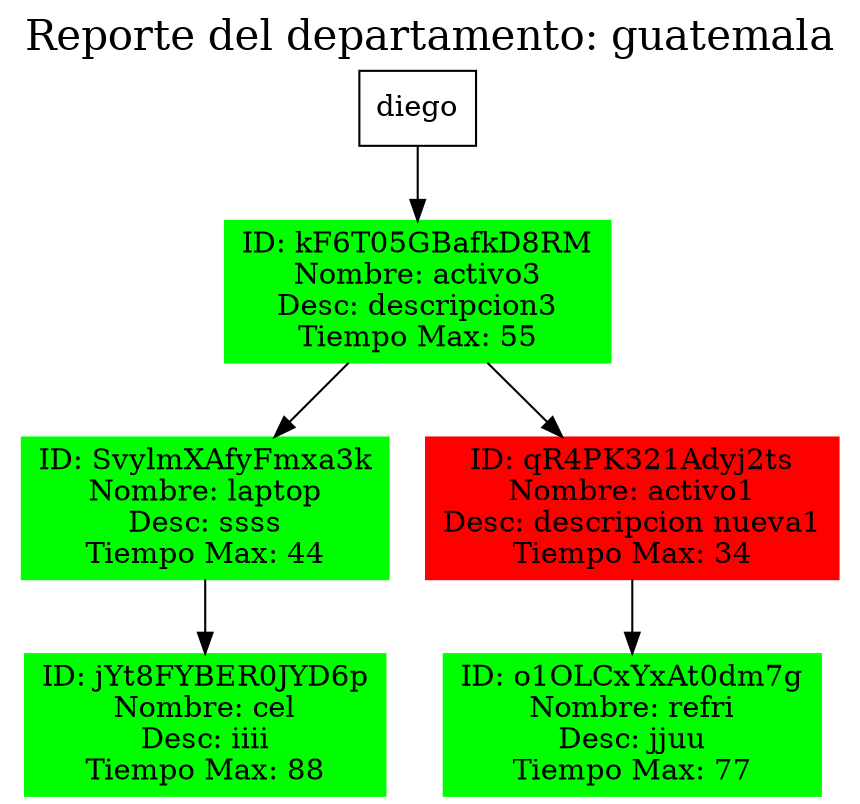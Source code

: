 digraph ArbolActivos {
    label="Reporte del departamento: guatemala";
    labelloc="t";
    fontsize=20;
    node [shape=rectangle];
    rankdir=TB;
    "diego" [label="diego"];
    "diego_kF6T05GBafkD8RM" [label="ID: kF6T05GBafkD8RM\nNombre: activo3\nDesc: descripcion3\nTiempo Max: 55", color="green", style=filled, fillcolor="green"];
    "diego" -> "diego_kF6T05GBafkD8RM";
    "diego_SvylmXAfyFmxa3k" [label="ID: SvylmXAfyFmxa3k\nNombre: laptop\nDesc: ssss\nTiempo Max: 44", color="green", style=filled, fillcolor="green"];
    "diego_kF6T05GBafkD8RM" -> "diego_SvylmXAfyFmxa3k";
    "diego_jYt8FYBER0JYD6p" [label="ID: jYt8FYBER0JYD6p\nNombre: cel\nDesc: iiii\nTiempo Max: 88", color="green", style=filled, fillcolor="green"];
    "diego_SvylmXAfyFmxa3k" -> "diego_jYt8FYBER0JYD6p";
    "diego_qR4PK321Adyj2ts" [label="ID: qR4PK321Adyj2ts\nNombre: activo1\nDesc: descripcion nueva1\nTiempo Max: 34", color="red", style=filled, fillcolor="red"];
    "diego_kF6T05GBafkD8RM" -> "diego_qR4PK321Adyj2ts";
    "diego_o1OLCxYxAt0dm7g" [label="ID: o1OLCxYxAt0dm7g\nNombre: refri\nDesc: jjuu\nTiempo Max: 77", color="green", style=filled, fillcolor="green"];
    "diego_qR4PK321Adyj2ts" -> "diego_o1OLCxYxAt0dm7g";
}
